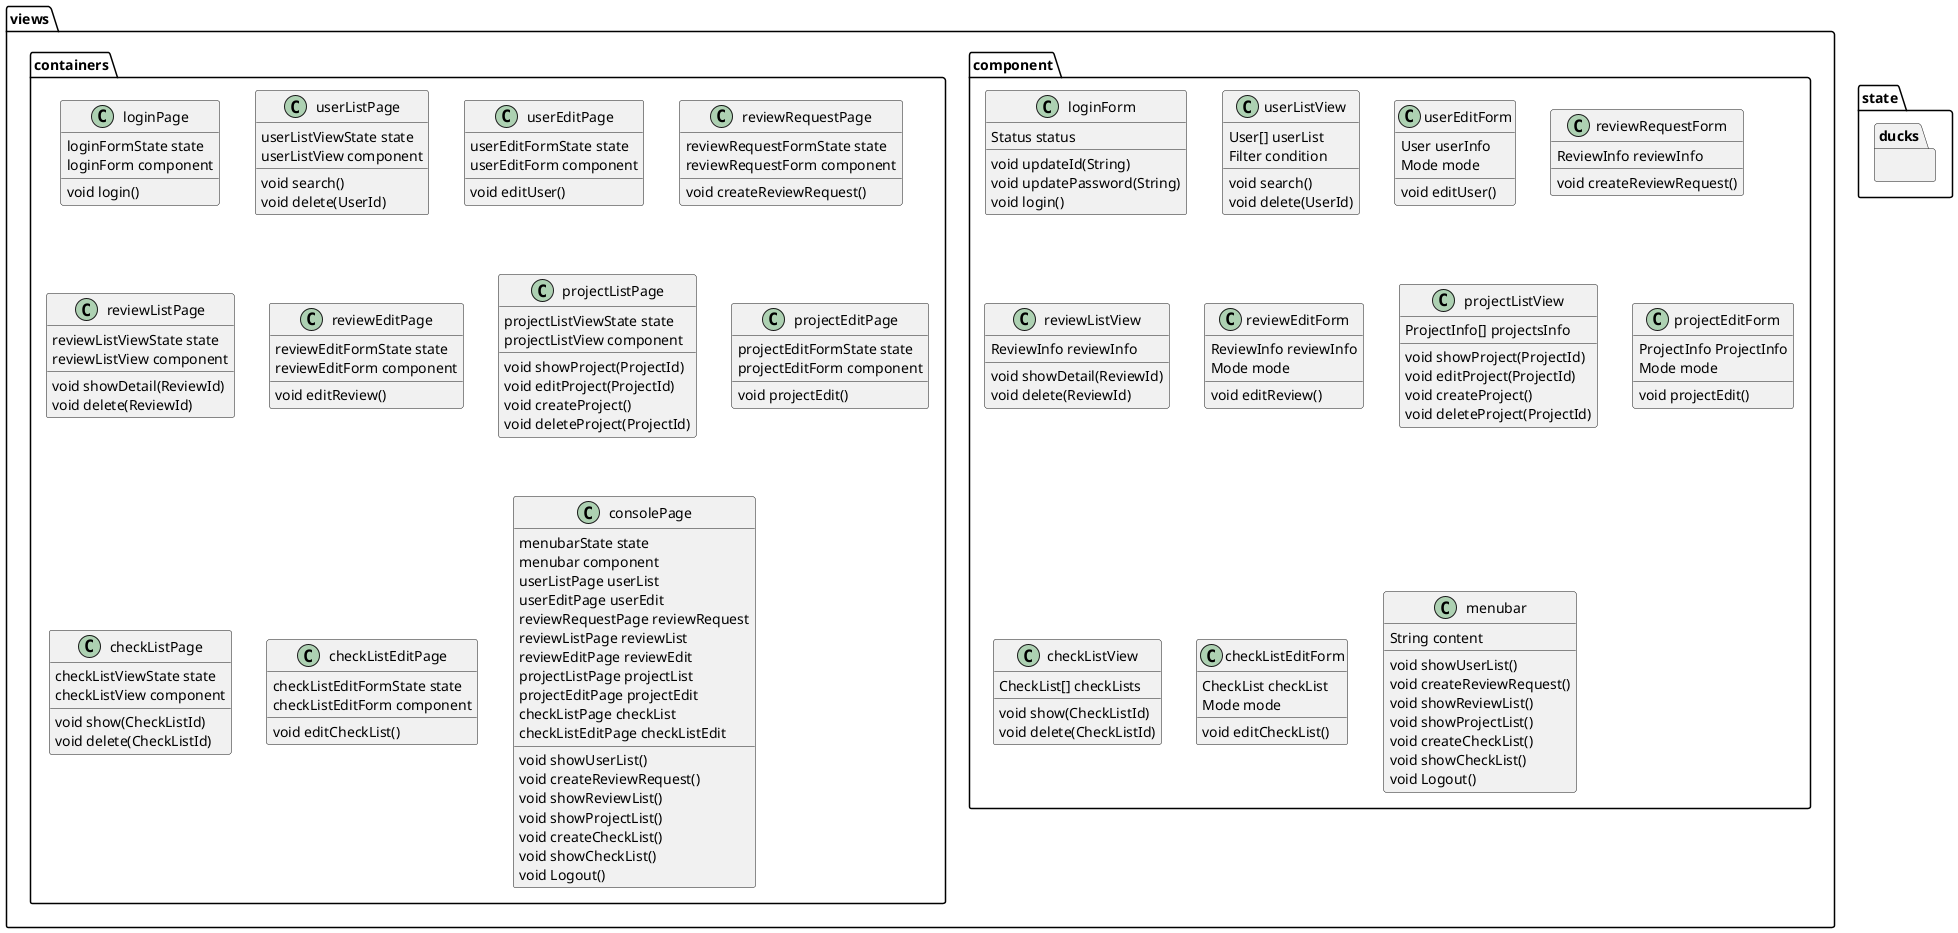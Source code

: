 @startuml

package views {
    package component {
        class loginForm {
            Status status

            void updateId(String)
            void updatePassword(String)
            void login()
        }

        class userListView {
            User[] userList
            Filter condition

            void search()
            void delete(UserId)
        }

        class userEditForm {
            User userInfo
            Mode mode

            void editUser()
        }

        class reviewRequestForm {
            ReviewInfo reviewInfo

            void createReviewRequest()
        }

        class reviewListView {
            ReviewInfo reviewInfo

            void showDetail(ReviewId)
            void delete(ReviewId)
        }

        class reviewEditForm {
            ReviewInfo reviewInfo
            Mode mode

            void editReview()
        }

        class projectListView {
            ProjectInfo[] projectsInfo

            void showProject(ProjectId)
            void editProject(ProjectId)
            void createProject()
            void deleteProject(ProjectId)
        }

        class projectEditForm {
            ProjectInfo ProjectInfo
            Mode mode

            void projectEdit()
        }

        class checkListView {
            CheckList[] checkLists

            void show(CheckListId)
            void delete(CheckListId)
        }

        class checkListEditForm {
            CheckList checkList
            Mode mode

            void editCheckList()
        }

        class menubar {
            String content

            void showUserList()
            void createReviewRequest()
            void showReviewList()
            void showProjectList()
            void createCheckList()
            void showCheckList()
            void Logout()
        }
    }

    package containers {
        class loginPage {
            loginFormState state
            loginForm component

            void login()
        }

        class userListPage {
            userListViewState state
            userListView component

            void search()
            void delete(UserId)
        }

        class userEditPage {
            userEditFormState state
            userEditForm component

            void editUser()
        }

        class reviewRequestPage {
            reviewRequestFormState state
            reviewRequestForm component

            void createReviewRequest()
        }

        class reviewListPage {
            reviewListViewState state
            reviewListView component

            void showDetail(ReviewId)
            void delete(ReviewId)
        }

        class reviewEditPage {
            reviewEditFormState state
            reviewEditForm component

            void editReview()
        }

        class projectListPage {
            projectListViewState state
            projectListView component

            void showProject(ProjectId)
            void editProject(ProjectId)
            void createProject()
            void deleteProject(ProjectId)
        }

        class projectEditPage {
            projectEditFormState state
            projectEditForm component

            void projectEdit()
        }

        class checkListPage {
            checkListViewState state
            checkListView component

            void show(CheckListId)
            void delete(CheckListId)
        }

        class checkListEditPage {
            checkListEditFormState state
            checkListEditForm component

            void editCheckList()
        }

        class consolePage {
            menubarState state
            menubar component
            userListPage userList
            userEditPage userEdit
            reviewRequestPage reviewRequest
            reviewListPage reviewList
            reviewEditPage reviewEdit
            projectListPage projectList
            projectEditPage projectEdit
            checkListPage checkList
            checkListEditPage checkListEdit

            void showUserList()
            void createReviewRequest()
            void showReviewList()
            void showProjectList()
            void createCheckList()
            void showCheckList()
            void Logout()
        }
    }
}

package state {
    package ducks {

    }
}

@enduml

